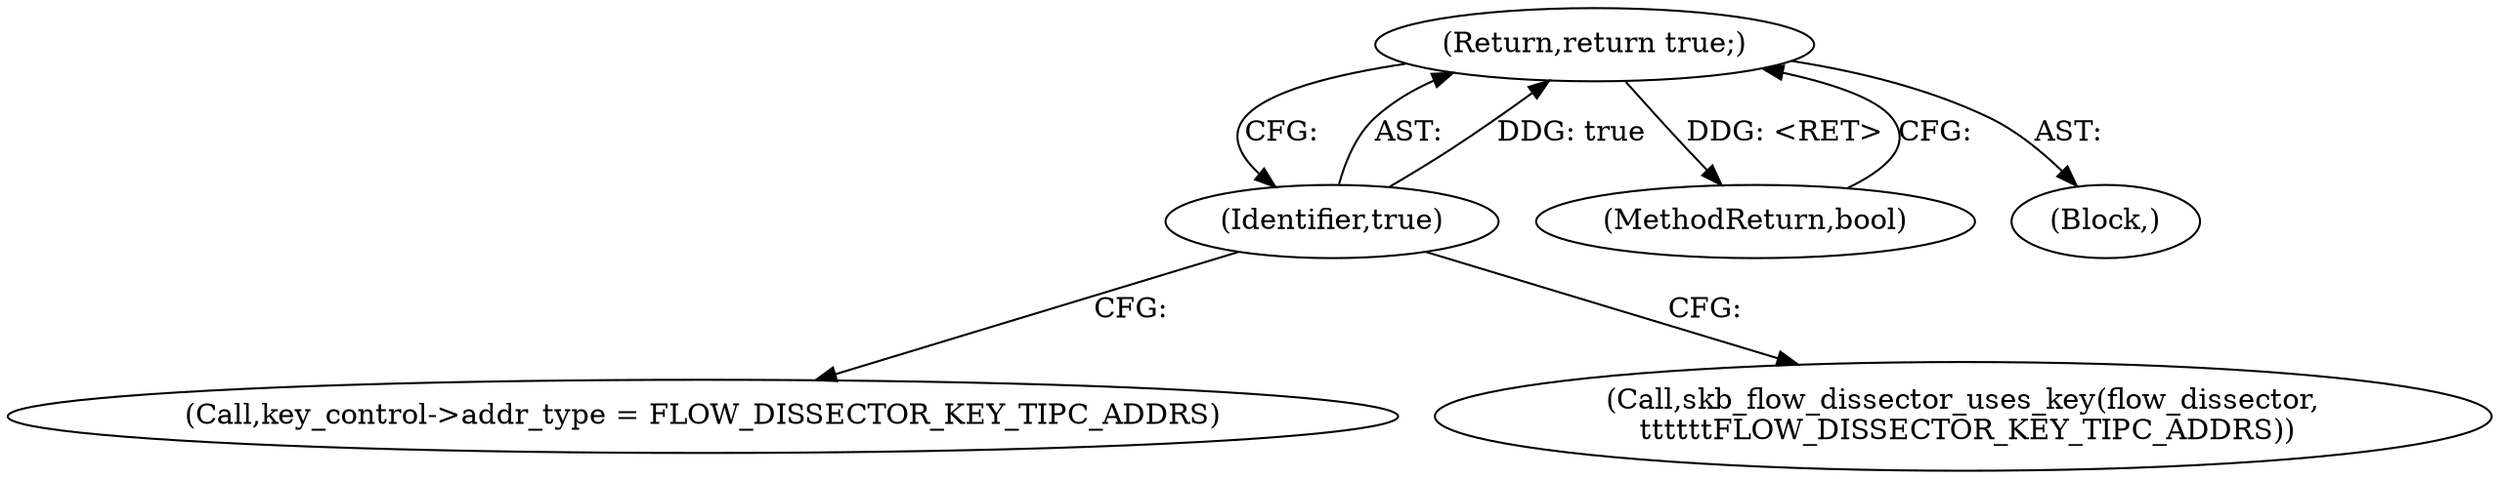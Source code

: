 digraph "1_linux_a6e544b0a88b53114bfa5a57e21b7be7a8dfc9d0@del" {
"1000479" [label="(Return,return true;)"];
"1000480" [label="(Identifier,true)"];
"1000812" [label="(MethodReturn,bool)"];
"1000424" [label="(Block,)"];
"1000480" [label="(Identifier,true)"];
"1000474" [label="(Call,key_control->addr_type = FLOW_DISSECTOR_KEY_TIPC_ADDRS)"];
"1000479" [label="(Return,return true;)"];
"1000455" [label="(Call,skb_flow_dissector_uses_key(flow_dissector,\n \t\t\t\t\t\tFLOW_DISSECTOR_KEY_TIPC_ADDRS))"];
"1000479" -> "1000424"  [label="AST: "];
"1000479" -> "1000480"  [label="CFG: "];
"1000480" -> "1000479"  [label="AST: "];
"1000812" -> "1000479"  [label="CFG: "];
"1000479" -> "1000812"  [label="DDG: <RET>"];
"1000480" -> "1000479"  [label="DDG: true"];
"1000480" -> "1000474"  [label="CFG: "];
"1000480" -> "1000455"  [label="CFG: "];
}
